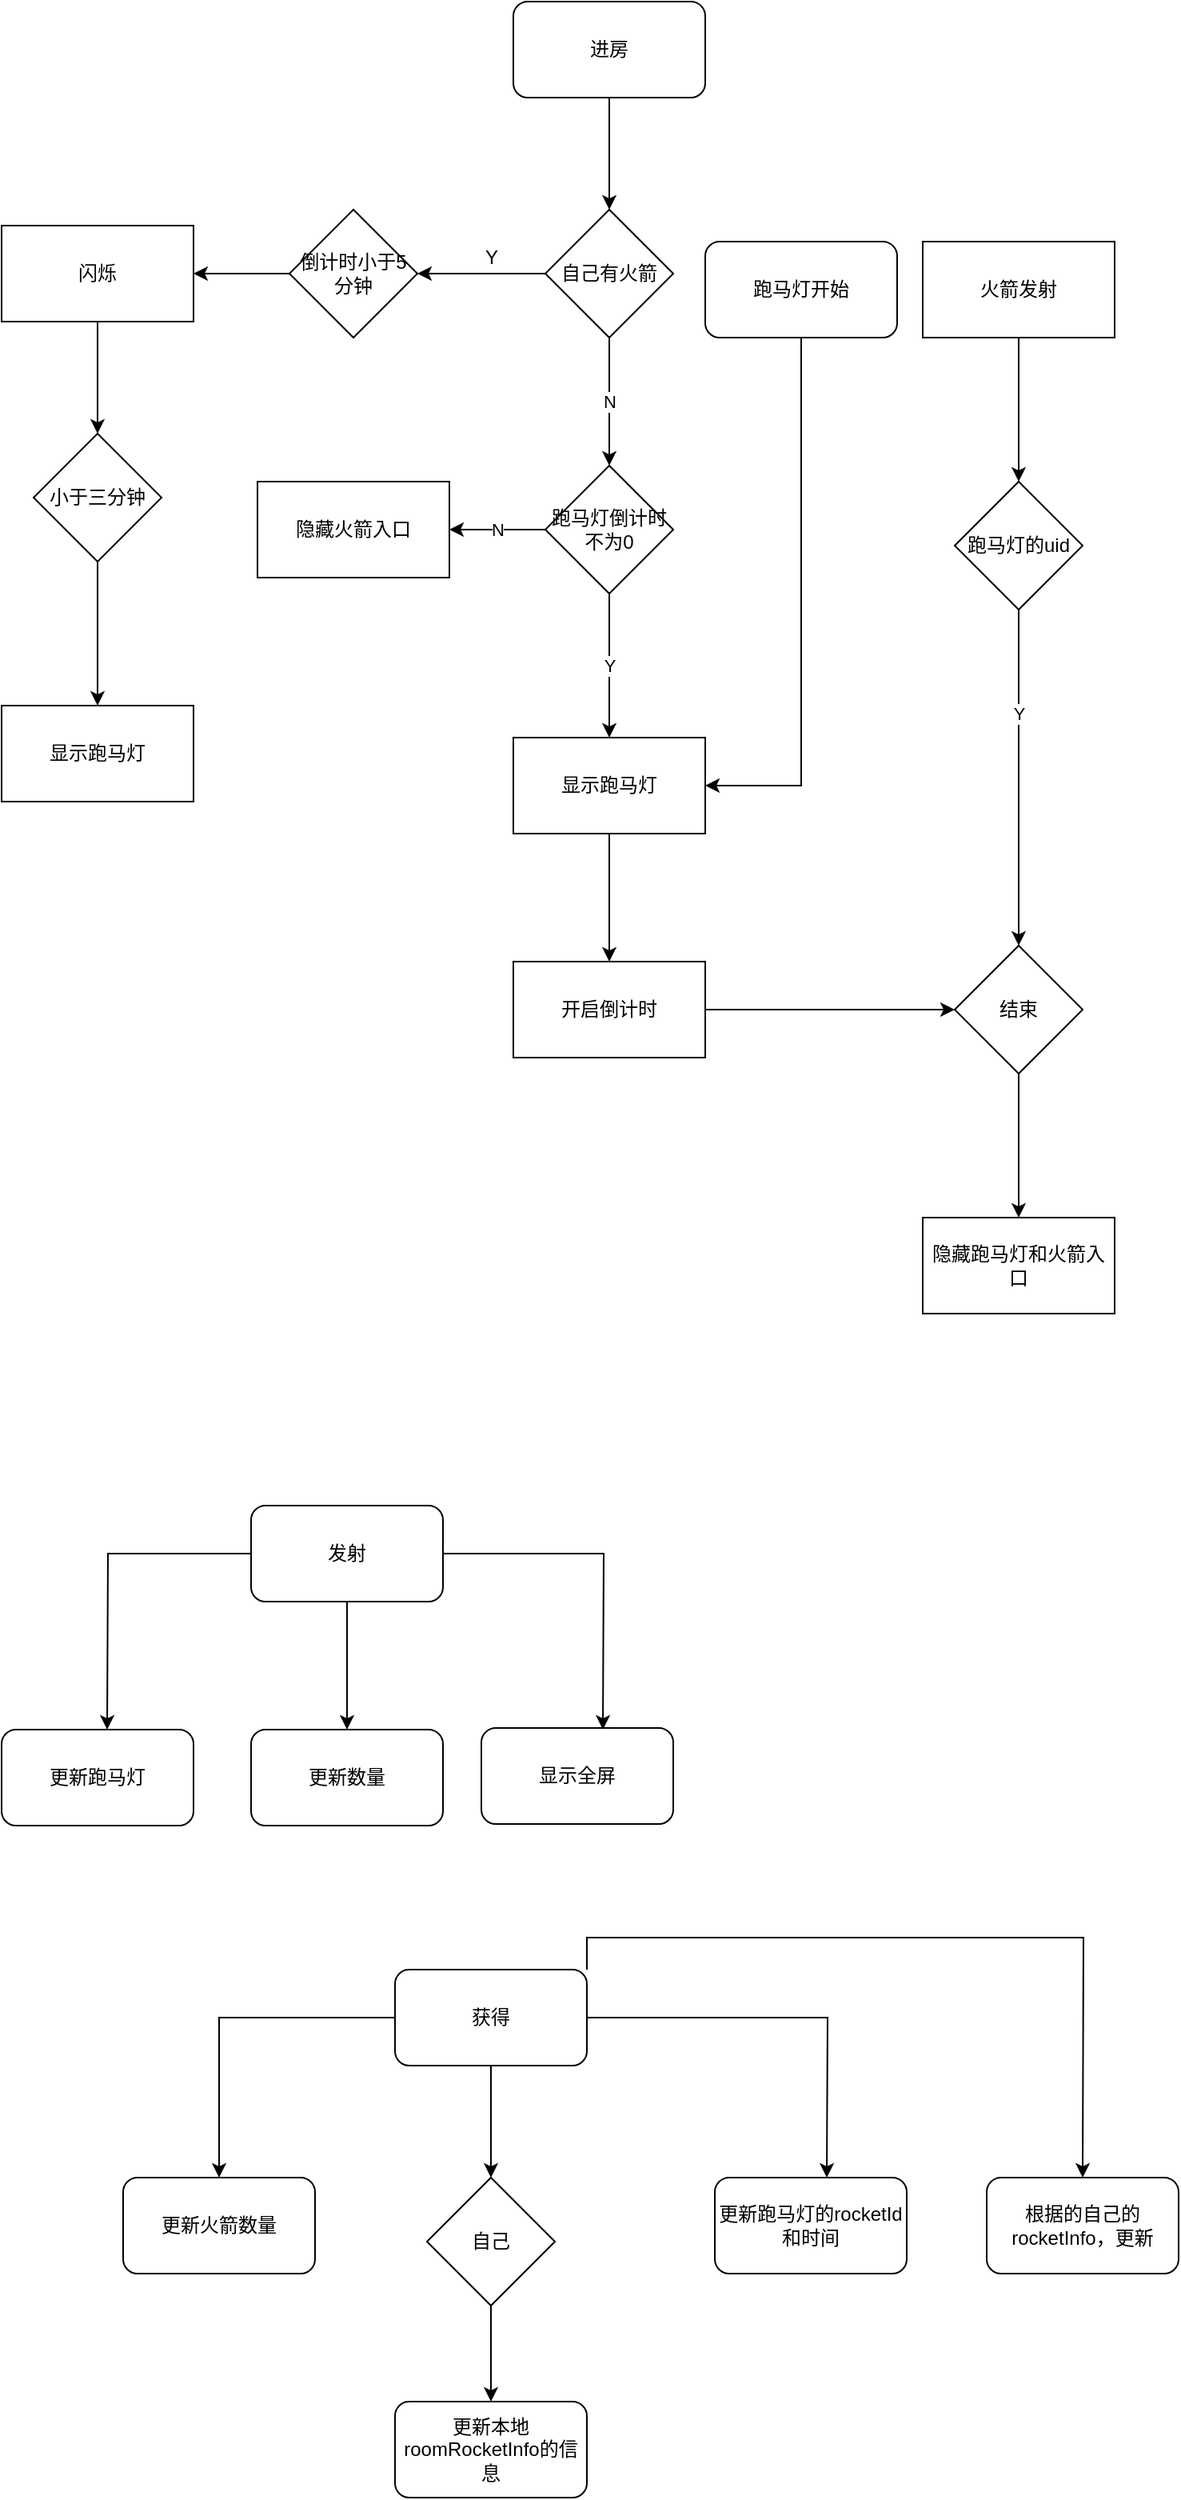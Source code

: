 <mxfile version="15.1.2" type="github">
  <diagram id="ueHWuMlBntxPt4PXoUES" name="Page-1">
    <mxGraphModel dx="984" dy="636" grid="1" gridSize="10" guides="1" tooltips="1" connect="1" arrows="1" fold="1" page="1" pageScale="1" pageWidth="827" pageHeight="1169" math="0" shadow="0">
      <root>
        <mxCell id="0" />
        <mxCell id="1" parent="0" />
        <mxCell id="hIVKxcEngxZ0RGTXcFYE-4" value="" style="edgeStyle=orthogonalEdgeStyle;rounded=0;orthogonalLoop=1;jettySize=auto;html=1;" parent="1" source="hIVKxcEngxZ0RGTXcFYE-1" edge="1">
          <mxGeometry relative="1" as="geometry">
            <mxPoint x="414" y="220" as="targetPoint" />
          </mxGeometry>
        </mxCell>
        <mxCell id="hIVKxcEngxZ0RGTXcFYE-1" value="进房" style="rounded=1;whiteSpace=wrap;html=1;" parent="1" vertex="1">
          <mxGeometry x="354" y="90" width="120" height="60" as="geometry" />
        </mxCell>
        <mxCell id="hIVKxcEngxZ0RGTXcFYE-11" value="" style="edgeStyle=orthogonalEdgeStyle;rounded=0;orthogonalLoop=1;jettySize=auto;html=1;" parent="1" source="hIVKxcEngxZ0RGTXcFYE-9" target="hIVKxcEngxZ0RGTXcFYE-10" edge="1">
          <mxGeometry relative="1" as="geometry" />
        </mxCell>
        <mxCell id="hIVKxcEngxZ0RGTXcFYE-19" value="N" style="edgeStyle=orthogonalEdgeStyle;rounded=0;orthogonalLoop=1;jettySize=auto;html=1;" parent="1" source="hIVKxcEngxZ0RGTXcFYE-9" target="hIVKxcEngxZ0RGTXcFYE-18" edge="1">
          <mxGeometry relative="1" as="geometry" />
        </mxCell>
        <mxCell id="hIVKxcEngxZ0RGTXcFYE-9" value="自己有火箭" style="rhombus;whiteSpace=wrap;html=1;" parent="1" vertex="1">
          <mxGeometry x="374" y="220" width="80" height="80" as="geometry" />
        </mxCell>
        <mxCell id="hIVKxcEngxZ0RGTXcFYE-13" value="" style="edgeStyle=orthogonalEdgeStyle;rounded=0;orthogonalLoop=1;jettySize=auto;html=1;" parent="1" source="hIVKxcEngxZ0RGTXcFYE-10" target="hIVKxcEngxZ0RGTXcFYE-12" edge="1">
          <mxGeometry relative="1" as="geometry" />
        </mxCell>
        <mxCell id="hIVKxcEngxZ0RGTXcFYE-10" value="倒计时小于5分钟" style="rhombus;whiteSpace=wrap;html=1;" parent="1" vertex="1">
          <mxGeometry x="214" y="220" width="80" height="80" as="geometry" />
        </mxCell>
        <mxCell id="hIVKxcEngxZ0RGTXcFYE-15" value="" style="edgeStyle=orthogonalEdgeStyle;rounded=0;orthogonalLoop=1;jettySize=auto;html=1;" parent="1" source="hIVKxcEngxZ0RGTXcFYE-12" target="hIVKxcEngxZ0RGTXcFYE-14" edge="1">
          <mxGeometry relative="1" as="geometry" />
        </mxCell>
        <mxCell id="hIVKxcEngxZ0RGTXcFYE-12" value="闪烁" style="whiteSpace=wrap;html=1;" parent="1" vertex="1">
          <mxGeometry x="34" y="230" width="120" height="60" as="geometry" />
        </mxCell>
        <mxCell id="hIVKxcEngxZ0RGTXcFYE-17" value="" style="edgeStyle=orthogonalEdgeStyle;rounded=0;orthogonalLoop=1;jettySize=auto;html=1;" parent="1" source="hIVKxcEngxZ0RGTXcFYE-14" target="hIVKxcEngxZ0RGTXcFYE-16" edge="1">
          <mxGeometry relative="1" as="geometry" />
        </mxCell>
        <mxCell id="hIVKxcEngxZ0RGTXcFYE-14" value="小于三分钟" style="rhombus;whiteSpace=wrap;html=1;" parent="1" vertex="1">
          <mxGeometry x="54" y="360" width="80" height="80" as="geometry" />
        </mxCell>
        <mxCell id="hIVKxcEngxZ0RGTXcFYE-16" value="显示跑马灯" style="whiteSpace=wrap;html=1;" parent="1" vertex="1">
          <mxGeometry x="34" y="530" width="120" height="60" as="geometry" />
        </mxCell>
        <mxCell id="hIVKxcEngxZ0RGTXcFYE-21" value="Y" style="edgeStyle=orthogonalEdgeStyle;rounded=0;orthogonalLoop=1;jettySize=auto;html=1;" parent="1" source="hIVKxcEngxZ0RGTXcFYE-18" target="hIVKxcEngxZ0RGTXcFYE-20" edge="1">
          <mxGeometry relative="1" as="geometry" />
        </mxCell>
        <mxCell id="hIVKxcEngxZ0RGTXcFYE-23" value="N" style="edgeStyle=orthogonalEdgeStyle;rounded=0;orthogonalLoop=1;jettySize=auto;html=1;" parent="1" source="hIVKxcEngxZ0RGTXcFYE-18" target="hIVKxcEngxZ0RGTXcFYE-22" edge="1">
          <mxGeometry relative="1" as="geometry" />
        </mxCell>
        <mxCell id="hIVKxcEngxZ0RGTXcFYE-18" value="跑马灯倒计时不为0" style="rhombus;whiteSpace=wrap;html=1;" parent="1" vertex="1">
          <mxGeometry x="374" y="380" width="80" height="80" as="geometry" />
        </mxCell>
        <mxCell id="hIVKxcEngxZ0RGTXcFYE-26" value="" style="edgeStyle=orthogonalEdgeStyle;rounded=0;orthogonalLoop=1;jettySize=auto;html=1;" parent="1" source="hIVKxcEngxZ0RGTXcFYE-20" target="hIVKxcEngxZ0RGTXcFYE-25" edge="1">
          <mxGeometry relative="1" as="geometry" />
        </mxCell>
        <mxCell id="hIVKxcEngxZ0RGTXcFYE-20" value="显示跑马灯" style="whiteSpace=wrap;html=1;" parent="1" vertex="1">
          <mxGeometry x="354" y="550" width="120" height="60" as="geometry" />
        </mxCell>
        <mxCell id="hIVKxcEngxZ0RGTXcFYE-22" value="隐藏火箭入口" style="whiteSpace=wrap;html=1;" parent="1" vertex="1">
          <mxGeometry x="194" y="390" width="120" height="60" as="geometry" />
        </mxCell>
        <mxCell id="hIVKxcEngxZ0RGTXcFYE-24" value="Y" style="text;html=1;align=center;verticalAlign=middle;resizable=0;points=[];autosize=1;strokeColor=none;" parent="1" vertex="1">
          <mxGeometry x="330" y="240" width="20" height="20" as="geometry" />
        </mxCell>
        <mxCell id="hIVKxcEngxZ0RGTXcFYE-28" value="" style="edgeStyle=orthogonalEdgeStyle;rounded=0;orthogonalLoop=1;jettySize=auto;html=1;" parent="1" source="hIVKxcEngxZ0RGTXcFYE-25" target="hIVKxcEngxZ0RGTXcFYE-27" edge="1">
          <mxGeometry relative="1" as="geometry" />
        </mxCell>
        <mxCell id="hIVKxcEngxZ0RGTXcFYE-25" value="开启倒计时" style="whiteSpace=wrap;html=1;" parent="1" vertex="1">
          <mxGeometry x="354" y="690" width="120" height="60" as="geometry" />
        </mxCell>
        <mxCell id="hIVKxcEngxZ0RGTXcFYE-30" value="" style="edgeStyle=orthogonalEdgeStyle;rounded=0;orthogonalLoop=1;jettySize=auto;html=1;" parent="1" source="hIVKxcEngxZ0RGTXcFYE-27" target="hIVKxcEngxZ0RGTXcFYE-29" edge="1">
          <mxGeometry relative="1" as="geometry" />
        </mxCell>
        <mxCell id="hIVKxcEngxZ0RGTXcFYE-27" value="结束" style="rhombus;whiteSpace=wrap;html=1;" parent="1" vertex="1">
          <mxGeometry x="630" y="680" width="80" height="80" as="geometry" />
        </mxCell>
        <mxCell id="hIVKxcEngxZ0RGTXcFYE-29" value="隐藏跑马灯和火箭入口" style="whiteSpace=wrap;html=1;" parent="1" vertex="1">
          <mxGeometry x="610" y="850" width="120" height="60" as="geometry" />
        </mxCell>
        <mxCell id="hIVKxcEngxZ0RGTXcFYE-32" style="edgeStyle=orthogonalEdgeStyle;rounded=0;orthogonalLoop=1;jettySize=auto;html=1;" parent="1" source="hIVKxcEngxZ0RGTXcFYE-31" edge="1">
          <mxGeometry relative="1" as="geometry">
            <mxPoint x="670" y="390" as="targetPoint" />
          </mxGeometry>
        </mxCell>
        <mxCell id="hIVKxcEngxZ0RGTXcFYE-31" value="火箭发射" style="rounded=0;whiteSpace=wrap;html=1;" parent="1" vertex="1">
          <mxGeometry x="610" y="240" width="120" height="60" as="geometry" />
        </mxCell>
        <mxCell id="hIVKxcEngxZ0RGTXcFYE-34" style="edgeStyle=orthogonalEdgeStyle;rounded=0;orthogonalLoop=1;jettySize=auto;html=1;entryX=0.5;entryY=0;entryDx=0;entryDy=0;" parent="1" source="hIVKxcEngxZ0RGTXcFYE-33" target="hIVKxcEngxZ0RGTXcFYE-27" edge="1">
          <mxGeometry relative="1" as="geometry" />
        </mxCell>
        <mxCell id="hIVKxcEngxZ0RGTXcFYE-35" value="Y" style="edgeLabel;html=1;align=center;verticalAlign=middle;resizable=0;points=[];" parent="hIVKxcEngxZ0RGTXcFYE-34" vertex="1" connectable="0">
          <mxGeometry x="-0.381" relative="1" as="geometry">
            <mxPoint as="offset" />
          </mxGeometry>
        </mxCell>
        <mxCell id="hIVKxcEngxZ0RGTXcFYE-33" value="跑马灯的uid" style="rhombus;whiteSpace=wrap;html=1;" parent="1" vertex="1">
          <mxGeometry x="630" y="390" width="80" height="80" as="geometry" />
        </mxCell>
        <mxCell id="_CeDFagytOffiSpbXhyI-2" style="edgeStyle=orthogonalEdgeStyle;rounded=0;orthogonalLoop=1;jettySize=auto;html=1;entryX=1;entryY=0.5;entryDx=0;entryDy=0;" edge="1" parent="1" source="_CeDFagytOffiSpbXhyI-1" target="hIVKxcEngxZ0RGTXcFYE-20">
          <mxGeometry relative="1" as="geometry" />
        </mxCell>
        <mxCell id="_CeDFagytOffiSpbXhyI-1" value="跑马灯开始" style="rounded=1;whiteSpace=wrap;html=1;" vertex="1" parent="1">
          <mxGeometry x="474" y="240" width="120" height="60" as="geometry" />
        </mxCell>
        <mxCell id="_CeDFagytOffiSpbXhyI-5" value="" style="edgeStyle=orthogonalEdgeStyle;rounded=0;orthogonalLoop=1;jettySize=auto;html=1;" edge="1" parent="1" source="_CeDFagytOffiSpbXhyI-3" target="_CeDFagytOffiSpbXhyI-4">
          <mxGeometry relative="1" as="geometry" />
        </mxCell>
        <mxCell id="_CeDFagytOffiSpbXhyI-6" style="edgeStyle=orthogonalEdgeStyle;rounded=0;orthogonalLoop=1;jettySize=auto;html=1;exitX=0;exitY=0.5;exitDx=0;exitDy=0;" edge="1" parent="1" source="_CeDFagytOffiSpbXhyI-3">
          <mxGeometry relative="1" as="geometry">
            <mxPoint x="100" y="1170" as="targetPoint" />
          </mxGeometry>
        </mxCell>
        <mxCell id="_CeDFagytOffiSpbXhyI-8" style="edgeStyle=orthogonalEdgeStyle;rounded=0;orthogonalLoop=1;jettySize=auto;html=1;" edge="1" parent="1" source="_CeDFagytOffiSpbXhyI-3">
          <mxGeometry relative="1" as="geometry">
            <mxPoint x="410" y="1170" as="targetPoint" />
          </mxGeometry>
        </mxCell>
        <mxCell id="_CeDFagytOffiSpbXhyI-3" value="发射" style="rounded=1;whiteSpace=wrap;html=1;" vertex="1" parent="1">
          <mxGeometry x="190" y="1030" width="120" height="60" as="geometry" />
        </mxCell>
        <mxCell id="_CeDFagytOffiSpbXhyI-4" value="更新数量" style="whiteSpace=wrap;html=1;rounded=1;" vertex="1" parent="1">
          <mxGeometry x="190" y="1170" width="120" height="60" as="geometry" />
        </mxCell>
        <mxCell id="_CeDFagytOffiSpbXhyI-7" value="更新跑马灯" style="rounded=1;whiteSpace=wrap;html=1;" vertex="1" parent="1">
          <mxGeometry x="34" y="1170" width="120" height="60" as="geometry" />
        </mxCell>
        <mxCell id="_CeDFagytOffiSpbXhyI-9" value="显示全屏" style="rounded=1;whiteSpace=wrap;html=1;" vertex="1" parent="1">
          <mxGeometry x="334" y="1169" width="120" height="60" as="geometry" />
        </mxCell>
        <mxCell id="_CeDFagytOffiSpbXhyI-13" style="edgeStyle=orthogonalEdgeStyle;rounded=0;orthogonalLoop=1;jettySize=auto;html=1;" edge="1" parent="1" source="_CeDFagytOffiSpbXhyI-10" target="_CeDFagytOffiSpbXhyI-12">
          <mxGeometry relative="1" as="geometry" />
        </mxCell>
        <mxCell id="_CeDFagytOffiSpbXhyI-14" style="edgeStyle=orthogonalEdgeStyle;rounded=0;orthogonalLoop=1;jettySize=auto;html=1;" edge="1" parent="1" source="_CeDFagytOffiSpbXhyI-10">
          <mxGeometry relative="1" as="geometry">
            <mxPoint x="340" y="1450" as="targetPoint" />
          </mxGeometry>
        </mxCell>
        <mxCell id="_CeDFagytOffiSpbXhyI-18" style="edgeStyle=orthogonalEdgeStyle;rounded=0;orthogonalLoop=1;jettySize=auto;html=1;exitX=1;exitY=0.5;exitDx=0;exitDy=0;" edge="1" parent="1" source="_CeDFagytOffiSpbXhyI-10">
          <mxGeometry relative="1" as="geometry">
            <mxPoint x="550" y="1450" as="targetPoint" />
          </mxGeometry>
        </mxCell>
        <mxCell id="_CeDFagytOffiSpbXhyI-20" style="edgeStyle=orthogonalEdgeStyle;rounded=0;orthogonalLoop=1;jettySize=auto;html=1;exitX=1;exitY=0;exitDx=0;exitDy=0;" edge="1" parent="1" source="_CeDFagytOffiSpbXhyI-10">
          <mxGeometry relative="1" as="geometry">
            <mxPoint x="710" y="1450" as="targetPoint" />
          </mxGeometry>
        </mxCell>
        <mxCell id="_CeDFagytOffiSpbXhyI-10" value="获得" style="rounded=1;whiteSpace=wrap;html=1;" vertex="1" parent="1">
          <mxGeometry x="280" y="1320" width="120" height="60" as="geometry" />
        </mxCell>
        <mxCell id="_CeDFagytOffiSpbXhyI-12" value="更新火箭数量" style="rounded=1;whiteSpace=wrap;html=1;" vertex="1" parent="1">
          <mxGeometry x="110" y="1450" width="120" height="60" as="geometry" />
        </mxCell>
        <mxCell id="_CeDFagytOffiSpbXhyI-16" style="edgeStyle=orthogonalEdgeStyle;rounded=0;orthogonalLoop=1;jettySize=auto;html=1;" edge="1" parent="1" source="_CeDFagytOffiSpbXhyI-15">
          <mxGeometry relative="1" as="geometry">
            <mxPoint x="340" y="1590" as="targetPoint" />
          </mxGeometry>
        </mxCell>
        <mxCell id="_CeDFagytOffiSpbXhyI-15" value="自己" style="rhombus;whiteSpace=wrap;html=1;" vertex="1" parent="1">
          <mxGeometry x="300" y="1450" width="80" height="80" as="geometry" />
        </mxCell>
        <mxCell id="_CeDFagytOffiSpbXhyI-17" value="更新本地roomRocketInfo的信息" style="rounded=1;whiteSpace=wrap;html=1;" vertex="1" parent="1">
          <mxGeometry x="280" y="1590" width="120" height="60" as="geometry" />
        </mxCell>
        <mxCell id="_CeDFagytOffiSpbXhyI-19" value="更新跑马灯的rocketId和时间" style="rounded=1;whiteSpace=wrap;html=1;" vertex="1" parent="1">
          <mxGeometry x="480" y="1450" width="120" height="60" as="geometry" />
        </mxCell>
        <mxCell id="_CeDFagytOffiSpbXhyI-21" value="根据的自己的rocketInfo，更新" style="rounded=1;whiteSpace=wrap;html=1;" vertex="1" parent="1">
          <mxGeometry x="650" y="1450" width="120" height="60" as="geometry" />
        </mxCell>
      </root>
    </mxGraphModel>
  </diagram>
</mxfile>
